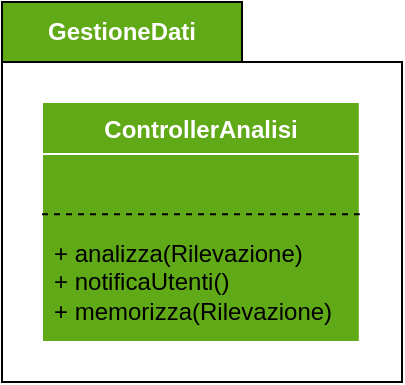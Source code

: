 <mxfile version="27.1.6">
  <diagram name="Pagina-1" id="MmKzUvvPy99WyJFojFwT">
    <mxGraphModel grid="1" page="1" gridSize="10" guides="1" tooltips="1" connect="1" arrows="1" fold="1" pageScale="1" pageWidth="827" pageHeight="1169" math="0" shadow="0">
      <root>
        <mxCell id="0" />
        <mxCell id="1" parent="0" />
        <mxCell id="u_dnoeRa9B9ee2ACo3f6-1" value="Package" style="shape=folder;fontStyle=1;tabWidth=110;tabHeight=30;tabPosition=left;html=1;boundedLbl=1;labelInHeader=1;container=1;collapsible=0;whiteSpace=wrap;movable=1;resizable=1;rotatable=1;deletable=1;editable=1;locked=0;connectable=1;" vertex="1" parent="1">
          <mxGeometry x="60" y="50" width="200" height="190" as="geometry" />
        </mxCell>
        <mxCell id="u_dnoeRa9B9ee2ACo3f6-2" value="" style="html=1;strokeColor=none;resizeWidth=1;resizeHeight=1;fillColor=none;part=1;connectable=0;allowArrows=0;deletable=0;whiteSpace=wrap;" vertex="1" parent="u_dnoeRa9B9ee2ACo3f6-1">
          <mxGeometry width="150" height="107.949" relative="1" as="geometry">
            <mxPoint y="30" as="offset" />
          </mxGeometry>
        </mxCell>
        <mxCell id="u_dnoeRa9B9ee2ACo3f6-3" value="ControllerAnalisi" style="swimlane;fontStyle=1;align=center;verticalAlign=top;childLayout=stackLayout;horizontal=1;startSize=26;horizontalStack=0;resizeParent=1;resizeParentMax=0;resizeLast=0;collapsible=1;marginBottom=0;whiteSpace=wrap;html=1;fillColor=#60A917;swimlaneFillColor=#60A917;strokeColor=#FFFFFF;fontColor=#FFFFFF;movable=0;resizable=0;rotatable=0;deletable=0;editable=0;locked=1;connectable=0;" vertex="1" parent="u_dnoeRa9B9ee2ACo3f6-1">
          <mxGeometry x="20" y="50.0" width="158.89" height="120" as="geometry" />
        </mxCell>
        <mxCell id="u_dnoeRa9B9ee2ACo3f6-4" style="line;strokeWidth=1;fillColor=none;align=left;verticalAlign=bottom;spacingTop=-1;spacingLeft=3;spacingRight=3;rotatable=0;labelPosition=right;points=[];portConstraint=eastwest;strokeColor=none;dashed=1;perimeterSpacing=0;noLabel=0;" vertex="1" parent="u_dnoeRa9B9ee2ACo3f6-3">
          <mxGeometry y="26" width="158.89" height="24" as="geometry" />
        </mxCell>
        <mxCell id="u_dnoeRa9B9ee2ACo3f6-5" style="line;strokeWidth=1;fillColor=none;align=left;verticalAlign=bottom;spacingTop=-1;spacingLeft=3;spacingRight=3;rotatable=0;labelPosition=right;points=[];portConstraint=eastwest;strokeColor=default;dashed=1;perimeterSpacing=0;noLabel=0;" vertex="1" parent="u_dnoeRa9B9ee2ACo3f6-3">
          <mxGeometry y="50" width="158.89" height="12.25" as="geometry" />
        </mxCell>
        <mxCell id="u_dnoeRa9B9ee2ACo3f6-6" value="+ analizza(Rilevazione)&lt;div&gt;+ notificaUtenti()&lt;/div&gt;&lt;div&gt;+ memorizza(Rilevazione)&lt;/div&gt;" style="text;strokeColor=none;fillColor=none;align=left;verticalAlign=top;spacingLeft=4;spacingRight=4;overflow=hidden;rotatable=0;points=[[0,0.5],[1,0.5]];portConstraint=eastwest;whiteSpace=wrap;html=1;" vertex="1" parent="u_dnoeRa9B9ee2ACo3f6-3">
          <mxGeometry y="62.25" width="158.89" height="57.75" as="geometry" />
        </mxCell>
        <mxCell id="u_dnoeRa9B9ee2ACo3f6-7" value="&lt;font style=&quot;color: rgb(255, 255, 255);&quot;&gt;GestioneDati&lt;/font&gt;" style="fontStyle=1;whiteSpace=wrap;html=1;fillColor=#60A917;" vertex="1" parent="u_dnoeRa9B9ee2ACo3f6-1">
          <mxGeometry width="120" height="30" as="geometry" />
        </mxCell>
      </root>
    </mxGraphModel>
  </diagram>
</mxfile>
